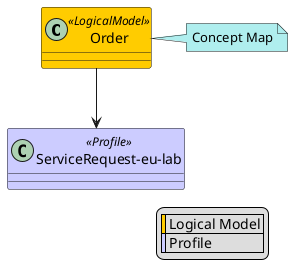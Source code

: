@startuml
skinparam class {
    BackgroundColor<<LogicalModel>> #FFCC00
    BackgroundColor<<Profile>> #CCCCFF
}
skinparam linetype ortho
legend right
  | <#FFCC00> | Logical Model |
  | <#CCCCFF> | Profile |
endlegend
class "Order" <<LogicalModel>> [[StructureDefinition-Order.html]]
note right #PaleTurquoise [[ConceptMap-order2FHIR-eu-lab.html]]
Concept Map
endnote
class "ServiceRequest-eu-lab" <<Profile>> [[StructureDefinition-ServiceRequest-eu-lab.html]]
"Order" --> "ServiceRequest-eu-lab"
@enduml